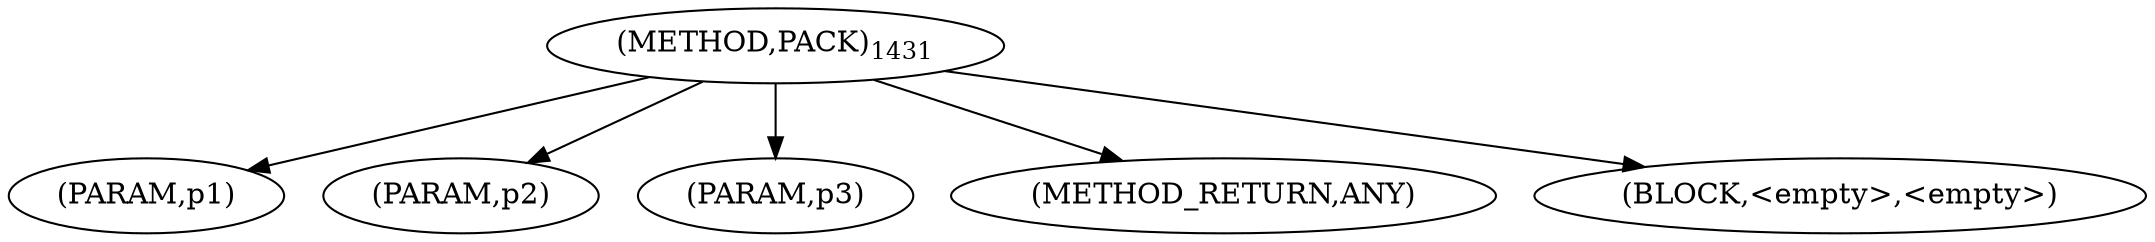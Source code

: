 digraph "PACK" {  
"100668" [label = <(METHOD,PACK)<SUB>1431</SUB>> ]
"100669" [label = <(PARAM,p1)> ]
"100670" [label = <(PARAM,p2)> ]
"100671" [label = <(PARAM,p3)> ]
"100672" [label = <(METHOD_RETURN,ANY)> ]
"100673" [label = <(BLOCK,&lt;empty&gt;,&lt;empty&gt;)> ]
  "100668" -> "100672" 
  "100668" -> "100669" 
  "100668" -> "100673" 
  "100668" -> "100670" 
  "100668" -> "100671" 
}

